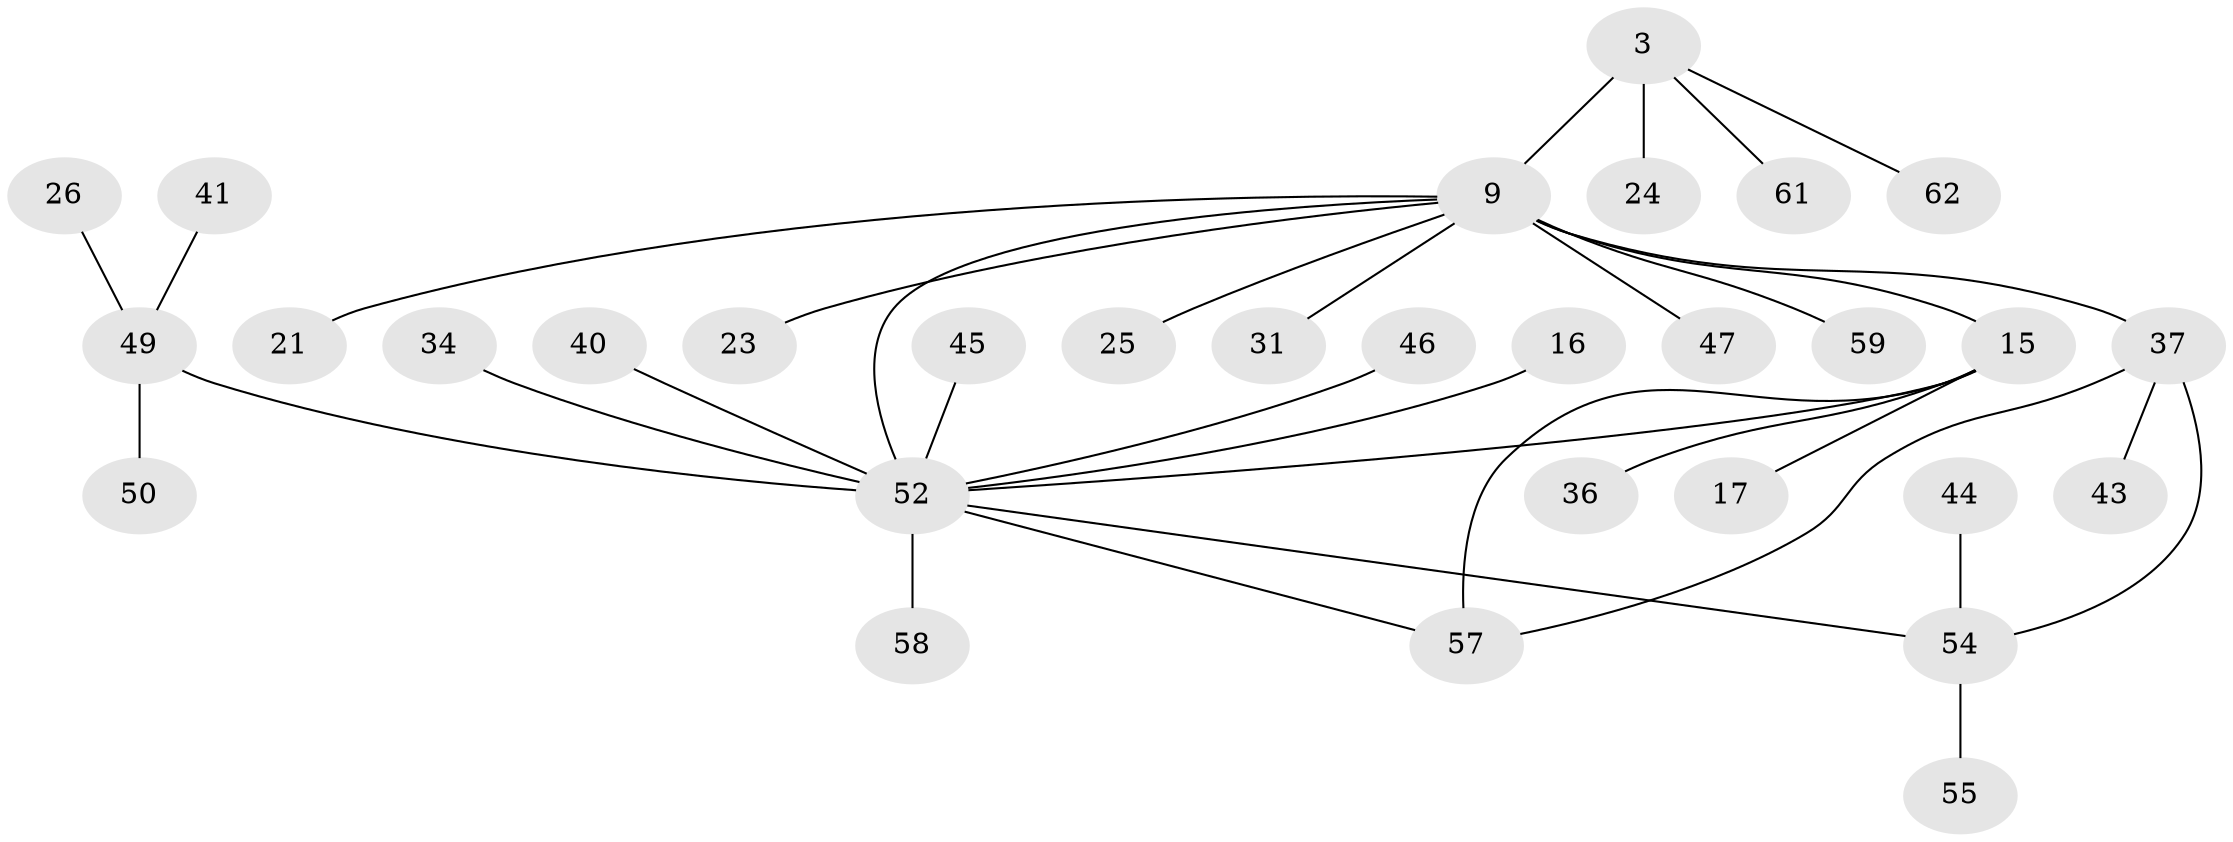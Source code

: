 // original degree distribution, {3: 0.04838709677419355, 9: 0.016129032258064516, 4: 0.12903225806451613, 10: 0.03225806451612903, 5: 0.03225806451612903, 8: 0.016129032258064516, 7: 0.03225806451612903, 1: 0.5806451612903226, 2: 0.11290322580645161}
// Generated by graph-tools (version 1.1) at 2025/54/03/09/25 04:54:04]
// undirected, 31 vertices, 34 edges
graph export_dot {
graph [start="1"]
  node [color=gray90,style=filled];
  3 [super="+1"];
  9 [super="+7+2"];
  15 [super="+14"];
  16;
  17;
  21;
  23;
  24;
  25;
  26;
  31;
  34;
  36;
  37 [super="+6"];
  40;
  41;
  43;
  44 [super="+27"];
  45;
  46;
  47;
  49 [super="+12"];
  50;
  52 [super="+33+39+11"];
  54 [super="+35"];
  55 [super="+28"];
  57 [super="+29"];
  58;
  59;
  61 [super="+51+53+60"];
  62 [super="+56"];
  3 -- 24;
  3 -- 9 [weight=2];
  3 -- 61;
  3 -- 62;
  9 -- 15 [weight=2];
  9 -- 23;
  9 -- 37 [weight=3];
  9 -- 47;
  9 -- 59;
  9 -- 21;
  9 -- 25;
  9 -- 31;
  9 -- 52 [weight=3];
  15 -- 17;
  15 -- 57;
  15 -- 36;
  15 -- 52 [weight=2];
  16 -- 52;
  26 -- 49;
  34 -- 52;
  37 -- 43;
  37 -- 57;
  37 -- 54 [weight=2];
  40 -- 52;
  41 -- 49;
  44 -- 54;
  45 -- 52;
  46 -- 52;
  49 -- 50;
  49 -- 52 [weight=3];
  52 -- 58;
  52 -- 54 [weight=2];
  52 -- 57;
  54 -- 55;
}
